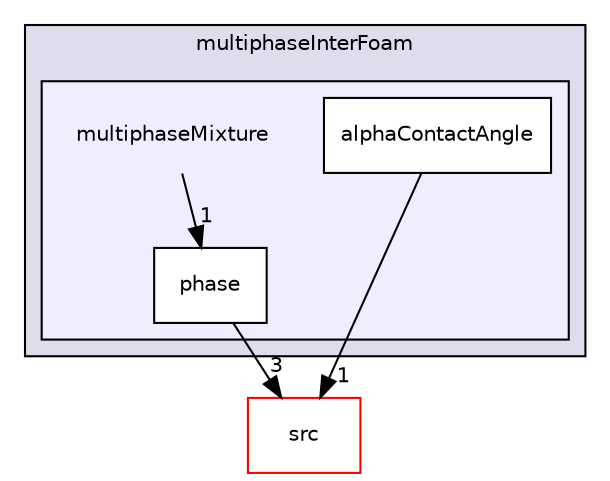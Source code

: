 digraph "applications/solvers/multiphase/multiphaseInterFoam/multiphaseMixture" {
  bgcolor=transparent;
  compound=true
  node [ fontsize="10", fontname="Helvetica"];
  edge [ labelfontsize="10", labelfontname="Helvetica"];
  subgraph clusterdir_649325ba5518c6bdafc09ed81f46ff26 {
    graph [ bgcolor="#ddddee", pencolor="black", label="multiphaseInterFoam" fontname="Helvetica", fontsize="10", URL="dir_649325ba5518c6bdafc09ed81f46ff26.html"]
  subgraph clusterdir_82dbfbb4da0894ef5654412ef5113adf {
    graph [ bgcolor="#eeeeff", pencolor="black", label="" URL="dir_82dbfbb4da0894ef5654412ef5113adf.html"];
    dir_82dbfbb4da0894ef5654412ef5113adf [shape=plaintext label="multiphaseMixture"];
    dir_8142266b45274fc5a4cf410ca79bb7df [shape=box label="alphaContactAngle" color="black" fillcolor="white" style="filled" URL="dir_8142266b45274fc5a4cf410ca79bb7df.html"];
    dir_ef6c35832a49784b6b1b0053e6100eca [shape=box label="phase" color="black" fillcolor="white" style="filled" URL="dir_ef6c35832a49784b6b1b0053e6100eca.html"];
  }
  }
  dir_68267d1309a1af8e8297ef4c3efbcdba [shape=box label="src" color="red" URL="dir_68267d1309a1af8e8297ef4c3efbcdba.html"];
  dir_ef6c35832a49784b6b1b0053e6100eca->dir_68267d1309a1af8e8297ef4c3efbcdba [headlabel="3", labeldistance=1.5 headhref="dir_000222_000736.html"];
  dir_82dbfbb4da0894ef5654412ef5113adf->dir_ef6c35832a49784b6b1b0053e6100eca [headlabel="1", labeldistance=1.5 headhref="dir_000221_000222.html"];
  dir_8142266b45274fc5a4cf410ca79bb7df->dir_68267d1309a1af8e8297ef4c3efbcdba [headlabel="1", labeldistance=1.5 headhref="dir_003031_000736.html"];
}

